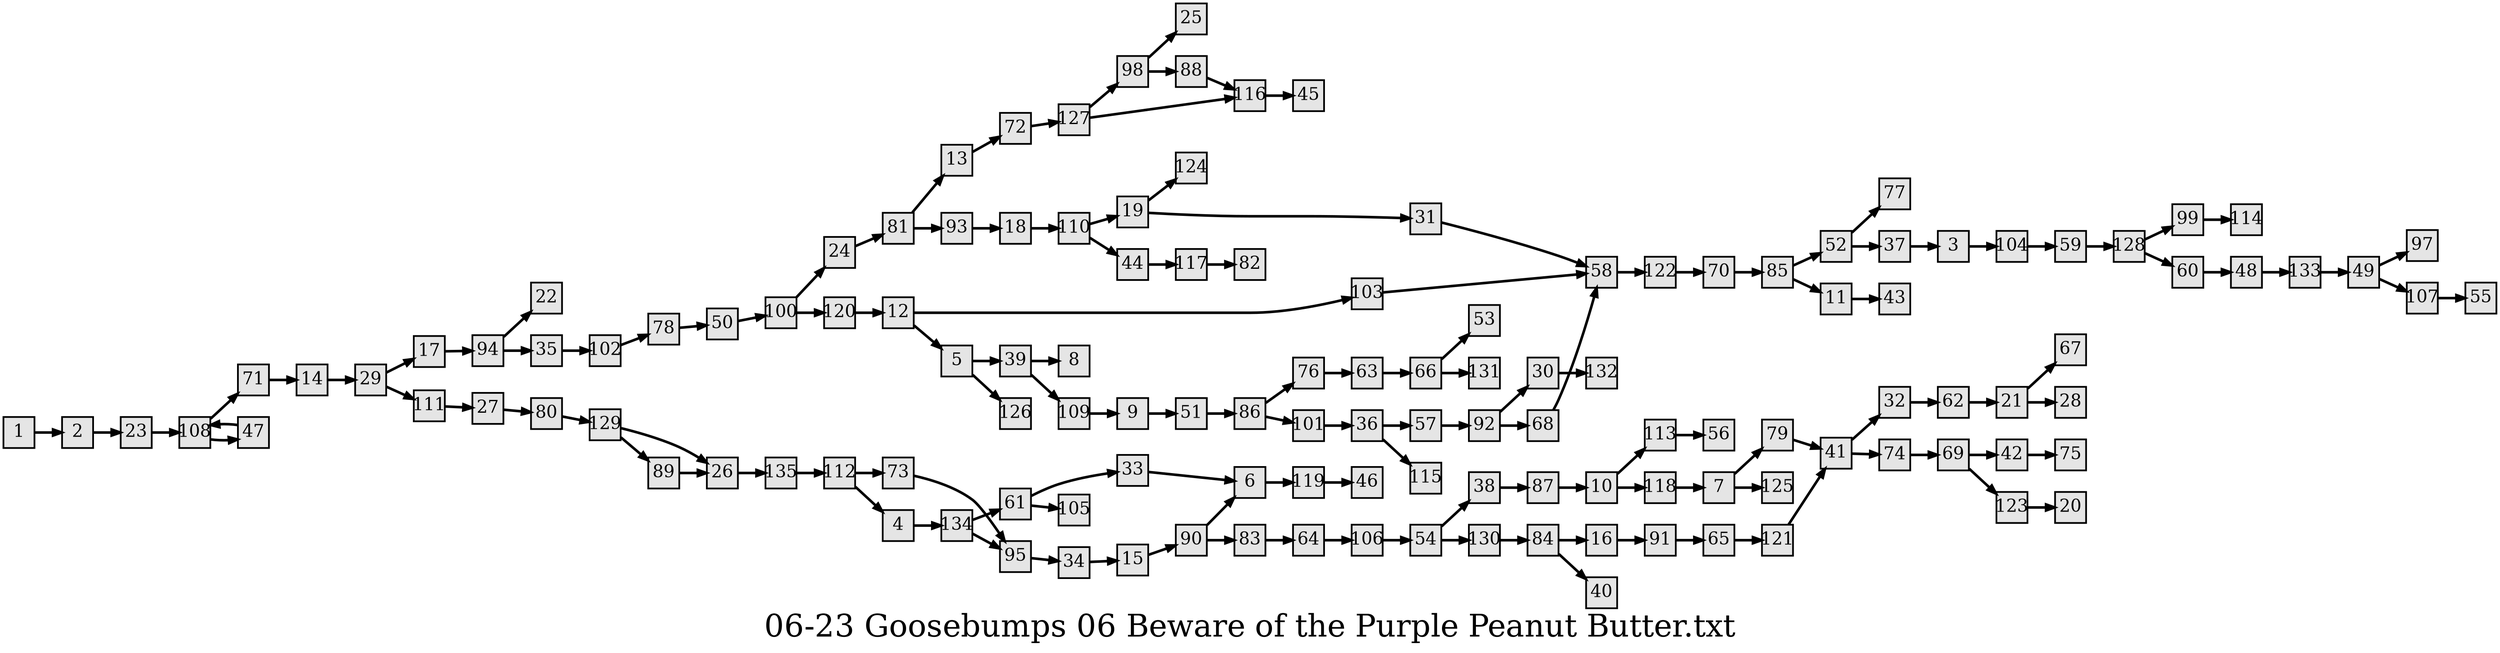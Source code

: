 digraph g{
  graph [ label="06-23 Goosebumps 06 Beware of the Purple Peanut Butter.txt" rankdir=LR, ordering=out, fontsize=36, nodesep="0.35", ranksep="0.45"];
  node  [shape=rect, penwidth=2, fontsize=20, style=filled, fillcolor=grey90, margin="0,0", labelfloat=true, regular=true, fixedsize=true];
  edge  [labelfloat=true, penwidth=3, fontsize=12];

  1 -> 2;
  2 -> 23;
  3 -> 104;
  4 -> 134;
  5 -> 39;
  5 -> 126;
  6 -> 119;
  7 -> 79;
  7 -> 125;
  9 -> 51;
  10 -> 113;
  10 -> 118;
  11 -> 43;
  12 -> 103;
  12 -> 5;
  13 -> 72;
  14 -> 29;
  15 -> 90;
  16 -> 91;
  17 -> 94;
  18 -> 110;
  19 -> 124;
  19 -> 31;
  21 -> 67;
  21 -> 28;
  23 -> 108;
  24 -> 81;
  26 -> 135;
  27 -> 80;
  29 -> 17;
  29 -> 111;
  30 -> 132;
  31 -> 58;
  32 -> 62;
  33 -> 6;
  34 -> 15;
  35 -> 102;
  36 -> 57;
  36 -> 115;
  37 -> 3;
  38 -> 87;
  39 -> 8;
  39 -> 109;
  41 -> 32;
  41 -> 74;
  42 -> 75;
  44 -> 117;
  47 -> 108;
  48 -> 133;
  49 -> 97;
  49 -> 107;
  50 -> 100;
  51 -> 86;
  52 -> 77;
  52 -> 37;
  54 -> 38;
  54 -> 130;
  57 -> 92;
  58 -> 122;
  59 -> 128;
  60 -> 48;
  61 -> 33;
  61 -> 105;
  62 -> 21;
  63 -> 66;
  64 -> 106;
  65 -> 121;
  66 -> 53;
  66 -> 131;
  68 -> 58;
  69 -> 42;
  69 -> 123;
  70 -> 85;
  71 -> 14;
  72 -> 127;
  73 -> 95;
  74 -> 69;
  76 -> 63;
  78 -> 50;
  79 -> 41;
  80 -> 129;
  81 -> 13;
  81 -> 93;
  83 -> 64;
  84 -> 16;
  84 -> 40;
  85 -> 52;
  85 -> 11;
  86 -> 76;
  86 -> 101;
  87 -> 10;
  88 -> 116;
  89 -> 26;
  90 -> 6;
  90 -> 83;
  91 -> 65;
  92 -> 30;
  92 -> 68;
  93 -> 18;
  94 -> 22;
  94 -> 35;
  95 -> 34;
  98 -> 25;
  98 -> 88;
  99 -> 114;
  100 -> 24;
  100 -> 120;
  101 -> 36;
  102 -> 78;
  103 -> 58;
  104 -> 59;
  106 -> 54;
  107 -> 55;
  108 -> 71;
  108 -> 47;
  109 -> 9;
  110 -> 19;
  110 -> 44;
  111 -> 27;
  112 -> 73;
  112 -> 4;
  113 -> 56;
  116 -> 45;
  117 -> 82;
  118 -> 7;
  119 -> 46;
  120 -> 12;
  121 -> 41;
  122 -> 70;
  123 -> 20;
  127 -> 98;
  127 -> 116;
  128 -> 99;
  128 -> 60;
  129 -> 26;
  129 -> 89;
  130 -> 84;
  133 -> 49;
  134 -> 61;
  134 -> 95;
  135 -> 112;
}

